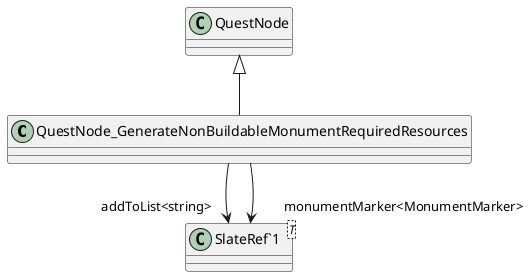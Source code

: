 @startuml
class QuestNode_GenerateNonBuildableMonumentRequiredResources {
}
class "SlateRef`1"<T> {
}
QuestNode <|-- QuestNode_GenerateNonBuildableMonumentRequiredResources
QuestNode_GenerateNonBuildableMonumentRequiredResources --> "addToList<string>" "SlateRef`1"
QuestNode_GenerateNonBuildableMonumentRequiredResources --> "monumentMarker<MonumentMarker>" "SlateRef`1"
@enduml
